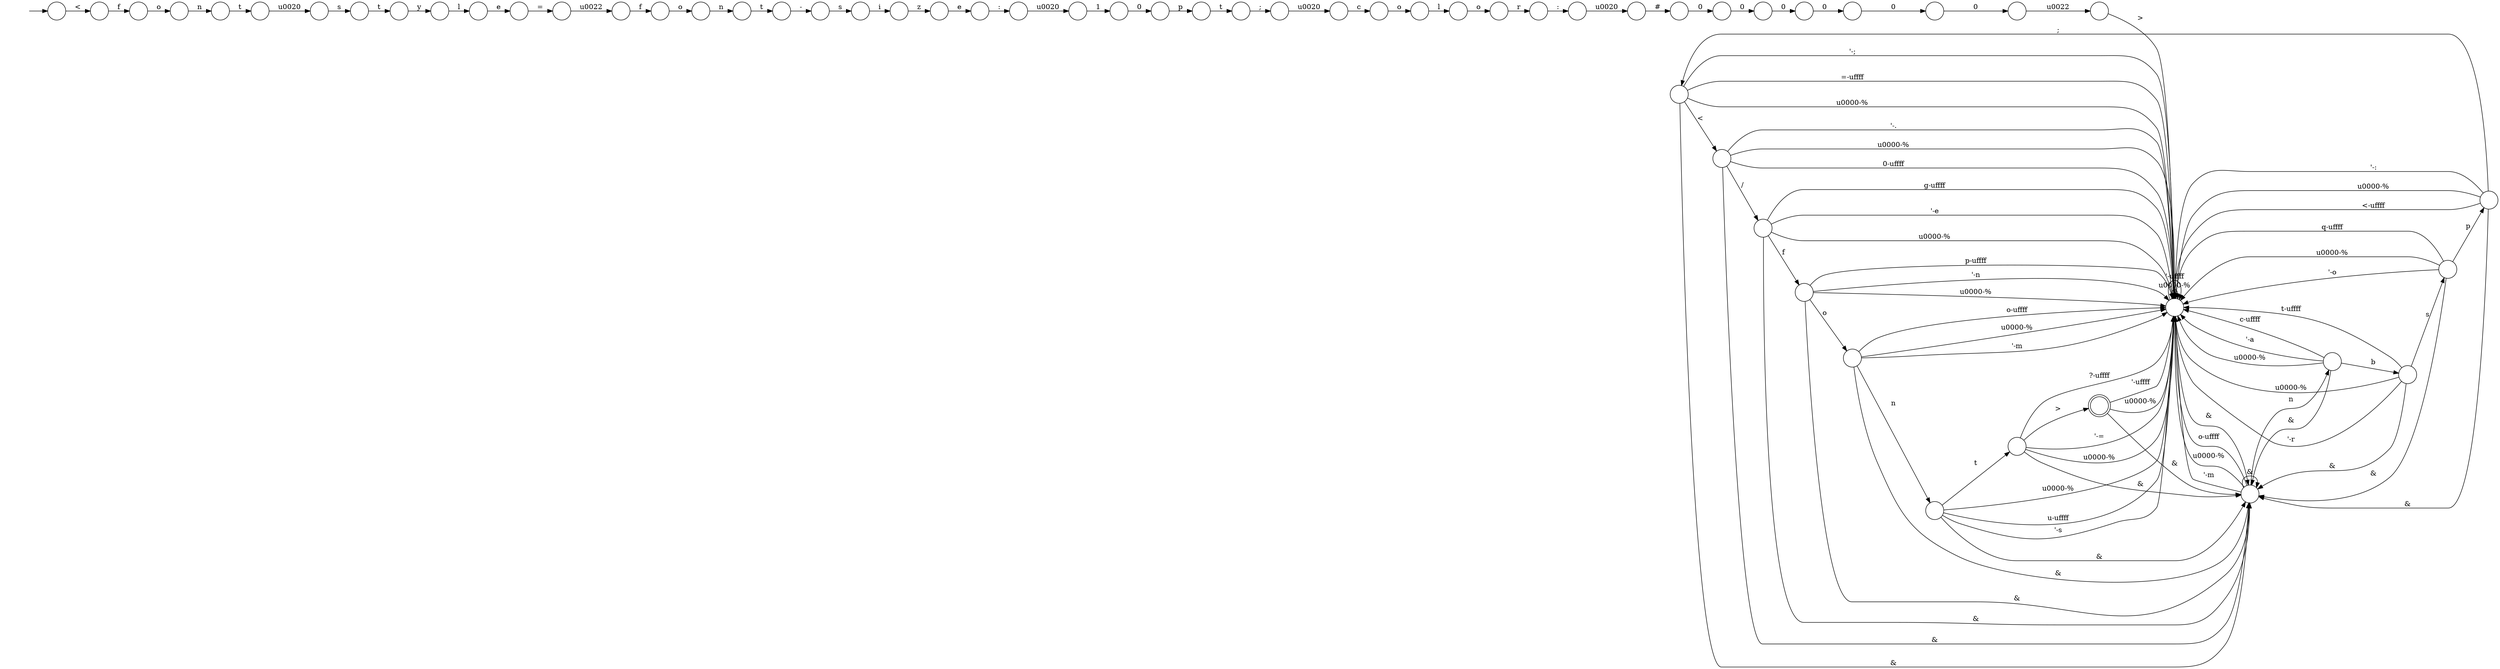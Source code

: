 digraph Automaton {
  rankdir = LR;
  0 [shape=circle,label=""];
  0 -> 31 [label="'-;"]
  0 -> 31 [label="=-\uffff"]
  0 -> 46 [label="&"]
  0 -> 31 [label="\u0000-%"]
  0 -> 12 [label="<"]
  1 [shape=circle,label=""];
  1 -> 40 [label="="]
  2 [shape=circle,label=""];
  initial [shape=plaintext,label=""];
  initial -> 2
  2 -> 58 [label="<"]
  3 [shape=circle,label=""];
  3 -> 43 [label="f"]
  4 [shape=circle,label=""];
  4 -> 19 [label="y"]
  5 [shape=circle,label=""];
  5 -> 30 [label="0"]
  6 [shape=circle,label=""];
  6 -> 56 [label="t"]
  7 [shape=circle,label=""];
  7 -> 41 [label="0"]
  8 [shape=circle,label=""];
  8 -> 31 [label="q-\uffff"]
  8 -> 31 [label="'-o"]
  8 -> 46 [label="&"]
  8 -> 52 [label="p"]
  8 -> 31 [label="\u0000-%"]
  9 [shape=circle,label=""];
  9 -> 20 [label="0"]
  10 [shape=circle,label=""];
  10 -> 57 [label="e"]
  11 [shape=circle,label=""];
  11 -> 29 [label="l"]
  12 [shape=circle,label=""];
  12 -> 46 [label="&"]
  12 -> 31 [label="'-."]
  12 -> 27 [label="/"]
  12 -> 31 [label="\u0000-%"]
  12 -> 31 [label="0-\uffff"]
  13 [shape=circle,label=""];
  13 -> 6 [label="n"]
  14 [shape=circle,label=""];
  14 -> 17 [label="\u0020"]
  15 [shape=circle,label=""];
  15 -> 39 [label="i"]
  16 [shape=circle,label=""];
  16 -> 25 [label="\u0020"]
  17 [shape=circle,label=""];
  17 -> 21 [label="#"]
  18 [shape=circle,label=""];
  18 -> 33 [label="\u0022"]
  19 [shape=circle,label=""];
  19 -> 42 [label="l"]
  20 [shape=circle,label=""];
  20 -> 36 [label="p"]
  21 [shape=circle,label=""];
  21 -> 5 [label="0"]
  22 [shape=circle,label=""];
  22 -> 38 [label="t"]
  23 [shape=circle,label=""];
  23 -> 26 [label="\u0020"]
  24 [shape=circle,label=""];
  24 -> 46 [label="&"]
  24 -> 32 [label=">"]
  24 -> 31 [label="'-="]
  24 -> 31 [label="\u0000-%"]
  24 -> 31 [label="?-\uffff"]
  25 [shape=circle,label=""];
  25 -> 34 [label="c"]
  26 [shape=circle,label=""];
  26 -> 9 [label="1"]
  27 [shape=circle,label=""];
  27 -> 47 [label="f"]
  27 -> 46 [label="&"]
  27 -> 31 [label="g-\uffff"]
  27 -> 31 [label="'-e"]
  27 -> 31 [label="\u0000-%"]
  28 [shape=circle,label=""];
  28 -> 54 [label="s"]
  29 [shape=circle,label=""];
  29 -> 48 [label="o"]
  30 [shape=circle,label=""];
  30 -> 7 [label="0"]
  31 [shape=circle,label=""];
  31 -> 46 [label="&"]
  31 -> 31 [label="\u0000-%"]
  31 -> 31 [label="'-\uffff"]
  32 [shape=doublecircle,label=""];
  32 -> 46 [label="&"]
  32 -> 31 [label="\u0000-%"]
  32 -> 31 [label="'-\uffff"]
  33 [shape=circle,label=""];
  33 -> 31 [label=">"]
  34 [shape=circle,label=""];
  34 -> 11 [label="o"]
  35 [shape=circle,label=""];
  35 -> 37 [label="n"]
  35 -> 46 [label="&"]
  35 -> 31 [label="o-\uffff"]
  35 -> 31 [label="\u0000-%"]
  35 -> 31 [label="'-m"]
  36 [shape=circle,label=""];
  36 -> 51 [label="t"]
  37 [shape=circle,label=""];
  37 -> 46 [label="&"]
  37 -> 24 [label="t"]
  37 -> 31 [label="\u0000-%"]
  37 -> 31 [label="u-\uffff"]
  37 -> 31 [label="'-s"]
  38 [shape=circle,label=""];
  38 -> 59 [label="-"]
  39 [shape=circle,label=""];
  39 -> 10 [label="z"]
  40 [shape=circle,label=""];
  40 -> 3 [label="\u0022"]
  41 [shape=circle,label=""];
  41 -> 49 [label="0"]
  42 [shape=circle,label=""];
  42 -> 1 [label="e"]
  43 [shape=circle,label=""];
  43 -> 44 [label="o"]
  44 [shape=circle,label=""];
  44 -> 22 [label="n"]
  45 [shape=circle,label=""];
  45 -> 13 [label="o"]
  46 [shape=circle,label=""];
  46 -> 50 [label="n"]
  46 -> 46 [label="&"]
  46 -> 31 [label="o-\uffff"]
  46 -> 31 [label="\u0000-%"]
  46 -> 31 [label="'-m"]
  47 [shape=circle,label=""];
  47 -> 31 [label="p-\uffff"]
  47 -> 31 [label="'-n"]
  47 -> 46 [label="&"]
  47 -> 31 [label="\u0000-%"]
  47 -> 35 [label="o"]
  48 [shape=circle,label=""];
  48 -> 55 [label="r"]
  49 [shape=circle,label=""];
  49 -> 18 [label="0"]
  50 [shape=circle,label=""];
  50 -> 46 [label="&"]
  50 -> 31 [label="'-a"]
  50 -> 53 [label="b"]
  50 -> 31 [label="\u0000-%"]
  50 -> 31 [label="c-\uffff"]
  51 [shape=circle,label=""];
  51 -> 16 [label=";"]
  52 [shape=circle,label=""];
  52 -> 31 [label="<-\uffff"]
  52 -> 31 [label="'-:"]
  52 -> 46 [label="&"]
  52 -> 0 [label=";"]
  52 -> 31 [label="\u0000-%"]
  53 [shape=circle,label=""];
  53 -> 46 [label="&"]
  53 -> 8 [label="s"]
  53 -> 31 [label="t-\uffff"]
  53 -> 31 [label="\u0000-%"]
  53 -> 31 [label="'-r"]
  54 [shape=circle,label=""];
  54 -> 4 [label="t"]
  55 [shape=circle,label=""];
  55 -> 14 [label=":"]
  56 [shape=circle,label=""];
  56 -> 28 [label="\u0020"]
  57 [shape=circle,label=""];
  57 -> 23 [label=":"]
  58 [shape=circle,label=""];
  58 -> 45 [label="f"]
  59 [shape=circle,label=""];
  59 -> 15 [label="s"]
}

